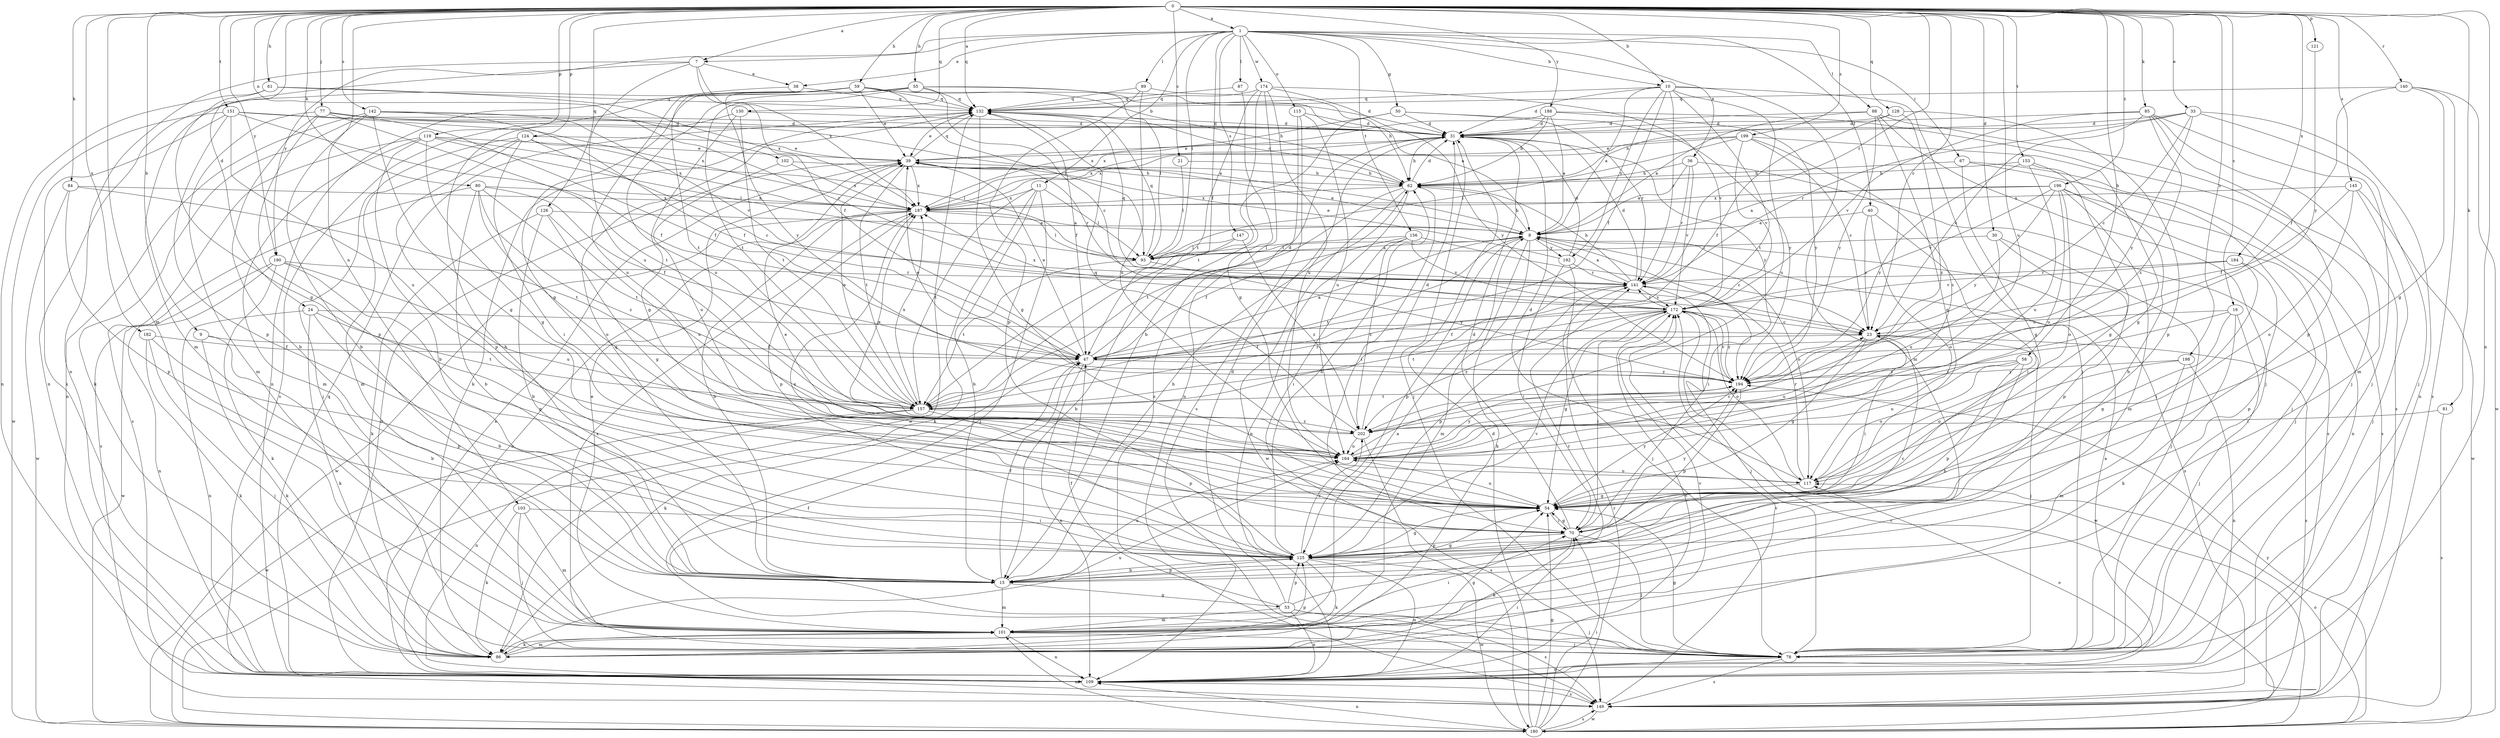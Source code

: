 strict digraph  {
0;
1;
7;
8;
9;
10;
11;
15;
16;
21;
23;
24;
30;
31;
33;
36;
38;
39;
40;
47;
50;
53;
54;
55;
58;
59;
61;
62;
67;
70;
77;
78;
80;
81;
84;
85;
86;
87;
88;
89;
93;
101;
102;
103;
109;
115;
117;
119;
121;
124;
125;
126;
128;
130;
132;
140;
141;
142;
145;
147;
149;
151;
153;
156;
157;
164;
172;
174;
180;
182;
184;
187;
188;
190;
192;
194;
196;
198;
199;
202;
0 -> 1  [label=a];
0 -> 7  [label=a];
0 -> 9  [label=b];
0 -> 10  [label=b];
0 -> 16  [label=c];
0 -> 21  [label=c];
0 -> 23  [label=c];
0 -> 24  [label=d];
0 -> 30  [label=d];
0 -> 33  [label=e];
0 -> 55  [label=h];
0 -> 58  [label=h];
0 -> 59  [label=h];
0 -> 61  [label=h];
0 -> 77  [label=j];
0 -> 80  [label=k];
0 -> 81  [label=k];
0 -> 84  [label=k];
0 -> 85  [label=k];
0 -> 101  [label=m];
0 -> 102  [label=n];
0 -> 103  [label=n];
0 -> 109  [label=n];
0 -> 119  [label=p];
0 -> 121  [label=p];
0 -> 124  [label=p];
0 -> 126  [label=q];
0 -> 128  [label=q];
0 -> 130  [label=q];
0 -> 132  [label=q];
0 -> 140  [label=r];
0 -> 141  [label=r];
0 -> 142  [label=s];
0 -> 145  [label=s];
0 -> 151  [label=t];
0 -> 153  [label=t];
0 -> 164  [label=u];
0 -> 182  [label=x];
0 -> 184  [label=x];
0 -> 188  [label=y];
0 -> 190  [label=y];
0 -> 196  [label=z];
0 -> 198  [label=z];
0 -> 199  [label=z];
1 -> 7  [label=a];
1 -> 10  [label=b];
1 -> 11  [label=b];
1 -> 36  [label=e];
1 -> 38  [label=e];
1 -> 40  [label=f];
1 -> 47  [label=f];
1 -> 50  [label=g];
1 -> 67  [label=i];
1 -> 87  [label=l];
1 -> 88  [label=l];
1 -> 89  [label=l];
1 -> 93  [label=l];
1 -> 115  [label=o];
1 -> 147  [label=s];
1 -> 156  [label=t];
1 -> 174  [label=w];
1 -> 190  [label=y];
7 -> 38  [label=e];
7 -> 47  [label=f];
7 -> 101  [label=m];
7 -> 109  [label=n];
7 -> 164  [label=u];
7 -> 187  [label=x];
8 -> 39  [label=e];
8 -> 62  [label=h];
8 -> 70  [label=i];
8 -> 86  [label=k];
8 -> 93  [label=l];
8 -> 101  [label=m];
8 -> 117  [label=o];
8 -> 125  [label=p];
8 -> 149  [label=s];
8 -> 157  [label=t];
8 -> 192  [label=y];
9 -> 15  [label=b];
9 -> 47  [label=f];
9 -> 86  [label=k];
10 -> 8  [label=a];
10 -> 31  [label=d];
10 -> 47  [label=f];
10 -> 78  [label=j];
10 -> 101  [label=m];
10 -> 132  [label=q];
10 -> 141  [label=r];
10 -> 157  [label=t];
10 -> 164  [label=u];
10 -> 192  [label=y];
11 -> 15  [label=b];
11 -> 78  [label=j];
11 -> 86  [label=k];
11 -> 93  [label=l];
11 -> 157  [label=t];
11 -> 187  [label=x];
15 -> 23  [label=c];
15 -> 47  [label=f];
15 -> 53  [label=g];
15 -> 54  [label=g];
15 -> 62  [label=h];
15 -> 101  [label=m];
15 -> 125  [label=p];
15 -> 132  [label=q];
15 -> 164  [label=u];
16 -> 23  [label=c];
16 -> 54  [label=g];
16 -> 78  [label=j];
16 -> 86  [label=k];
16 -> 202  [label=z];
21 -> 62  [label=h];
21 -> 93  [label=l];
23 -> 47  [label=f];
23 -> 54  [label=g];
23 -> 70  [label=i];
23 -> 78  [label=j];
23 -> 149  [label=s];
23 -> 164  [label=u];
24 -> 15  [label=b];
24 -> 23  [label=c];
24 -> 86  [label=k];
24 -> 109  [label=n];
24 -> 157  [label=t];
30 -> 78  [label=j];
30 -> 93  [label=l];
30 -> 125  [label=p];
30 -> 164  [label=u];
31 -> 39  [label=e];
31 -> 62  [label=h];
31 -> 78  [label=j];
31 -> 187  [label=x];
31 -> 194  [label=y];
33 -> 23  [label=c];
33 -> 31  [label=d];
33 -> 62  [label=h];
33 -> 78  [label=j];
33 -> 109  [label=n];
33 -> 141  [label=r];
33 -> 194  [label=y];
36 -> 8  [label=a];
36 -> 62  [label=h];
36 -> 141  [label=r];
36 -> 149  [label=s];
36 -> 172  [label=v];
38 -> 132  [label=q];
38 -> 149  [label=s];
39 -> 62  [label=h];
39 -> 109  [label=n];
39 -> 132  [label=q];
39 -> 141  [label=r];
39 -> 157  [label=t];
39 -> 187  [label=x];
40 -> 8  [label=a];
40 -> 23  [label=c];
40 -> 70  [label=i];
40 -> 117  [label=o];
47 -> 8  [label=a];
47 -> 31  [label=d];
47 -> 39  [label=e];
47 -> 86  [label=k];
47 -> 109  [label=n];
47 -> 194  [label=y];
50 -> 31  [label=d];
50 -> 141  [label=r];
50 -> 157  [label=t];
50 -> 187  [label=x];
50 -> 194  [label=y];
53 -> 31  [label=d];
53 -> 47  [label=f];
53 -> 78  [label=j];
53 -> 101  [label=m];
53 -> 109  [label=n];
53 -> 125  [label=p];
53 -> 141  [label=r];
53 -> 149  [label=s];
54 -> 39  [label=e];
54 -> 70  [label=i];
54 -> 164  [label=u];
54 -> 194  [label=y];
55 -> 8  [label=a];
55 -> 23  [label=c];
55 -> 54  [label=g];
55 -> 93  [label=l];
55 -> 109  [label=n];
55 -> 132  [label=q];
55 -> 157  [label=t];
55 -> 164  [label=u];
58 -> 15  [label=b];
58 -> 117  [label=o];
58 -> 125  [label=p];
58 -> 164  [label=u];
58 -> 194  [label=y];
59 -> 31  [label=d];
59 -> 39  [label=e];
59 -> 62  [label=h];
59 -> 93  [label=l];
59 -> 109  [label=n];
59 -> 132  [label=q];
59 -> 157  [label=t];
59 -> 164  [label=u];
59 -> 194  [label=y];
61 -> 54  [label=g];
61 -> 109  [label=n];
61 -> 132  [label=q];
61 -> 187  [label=x];
62 -> 31  [label=d];
62 -> 70  [label=i];
62 -> 109  [label=n];
62 -> 132  [label=q];
62 -> 157  [label=t];
62 -> 180  [label=w];
62 -> 187  [label=x];
67 -> 54  [label=g];
67 -> 62  [label=h];
67 -> 78  [label=j];
67 -> 149  [label=s];
70 -> 31  [label=d];
70 -> 54  [label=g];
70 -> 78  [label=j];
70 -> 86  [label=k];
70 -> 125  [label=p];
70 -> 194  [label=y];
77 -> 8  [label=a];
77 -> 15  [label=b];
77 -> 31  [label=d];
77 -> 47  [label=f];
77 -> 101  [label=m];
77 -> 125  [label=p];
77 -> 141  [label=r];
77 -> 157  [label=t];
78 -> 47  [label=f];
78 -> 54  [label=g];
78 -> 109  [label=n];
78 -> 149  [label=s];
78 -> 187  [label=x];
80 -> 15  [label=b];
80 -> 47  [label=f];
80 -> 117  [label=o];
80 -> 149  [label=s];
80 -> 157  [label=t];
80 -> 187  [label=x];
80 -> 202  [label=z];
81 -> 149  [label=s];
81 -> 202  [label=z];
84 -> 125  [label=p];
84 -> 157  [label=t];
84 -> 180  [label=w];
84 -> 187  [label=x];
85 -> 23  [label=c];
85 -> 31  [label=d];
85 -> 78  [label=j];
85 -> 101  [label=m];
85 -> 125  [label=p];
85 -> 172  [label=v];
85 -> 202  [label=z];
86 -> 54  [label=g];
86 -> 101  [label=m];
86 -> 125  [label=p];
86 -> 164  [label=u];
86 -> 172  [label=v];
87 -> 54  [label=g];
87 -> 132  [label=q];
88 -> 8  [label=a];
88 -> 31  [label=d];
88 -> 54  [label=g];
88 -> 78  [label=j];
88 -> 149  [label=s];
88 -> 194  [label=y];
89 -> 62  [label=h];
89 -> 125  [label=p];
89 -> 132  [label=q];
89 -> 164  [label=u];
93 -> 8  [label=a];
93 -> 132  [label=q];
93 -> 157  [label=t];
93 -> 194  [label=y];
101 -> 8  [label=a];
101 -> 39  [label=e];
101 -> 70  [label=i];
101 -> 78  [label=j];
101 -> 86  [label=k];
101 -> 109  [label=n];
102 -> 62  [label=h];
102 -> 164  [label=u];
102 -> 187  [label=x];
103 -> 70  [label=i];
103 -> 78  [label=j];
103 -> 86  [label=k];
103 -> 101  [label=m];
109 -> 8  [label=a];
109 -> 39  [label=e];
109 -> 70  [label=i];
109 -> 117  [label=o];
109 -> 132  [label=q];
109 -> 149  [label=s];
109 -> 172  [label=v];
115 -> 31  [label=d];
115 -> 109  [label=n];
115 -> 149  [label=s];
115 -> 164  [label=u];
117 -> 31  [label=d];
117 -> 54  [label=g];
117 -> 141  [label=r];
119 -> 15  [label=b];
119 -> 39  [label=e];
119 -> 54  [label=g];
119 -> 93  [label=l];
119 -> 101  [label=m];
119 -> 149  [label=s];
119 -> 187  [label=x];
121 -> 194  [label=y];
124 -> 23  [label=c];
124 -> 39  [label=e];
124 -> 70  [label=i];
124 -> 78  [label=j];
124 -> 93  [label=l];
124 -> 101  [label=m];
124 -> 125  [label=p];
125 -> 15  [label=b];
125 -> 54  [label=g];
125 -> 62  [label=h];
125 -> 86  [label=k];
125 -> 109  [label=n];
125 -> 172  [label=v];
125 -> 180  [label=w];
125 -> 187  [label=x];
125 -> 202  [label=z];
126 -> 8  [label=a];
126 -> 15  [label=b];
126 -> 54  [label=g];
126 -> 86  [label=k];
126 -> 164  [label=u];
128 -> 31  [label=d];
128 -> 47  [label=f];
128 -> 125  [label=p];
128 -> 202  [label=z];
130 -> 15  [label=b];
130 -> 31  [label=d];
130 -> 54  [label=g];
130 -> 157  [label=t];
132 -> 31  [label=d];
132 -> 39  [label=e];
132 -> 47  [label=f];
132 -> 54  [label=g];
132 -> 86  [label=k];
132 -> 180  [label=w];
140 -> 47  [label=f];
140 -> 54  [label=g];
140 -> 132  [label=q];
140 -> 149  [label=s];
140 -> 180  [label=w];
141 -> 8  [label=a];
141 -> 31  [label=d];
141 -> 62  [label=h];
141 -> 78  [label=j];
141 -> 125  [label=p];
141 -> 132  [label=q];
141 -> 172  [label=v];
142 -> 15  [label=b];
142 -> 31  [label=d];
142 -> 47  [label=f];
142 -> 54  [label=g];
142 -> 86  [label=k];
142 -> 109  [label=n];
142 -> 172  [label=v];
145 -> 47  [label=f];
145 -> 78  [label=j];
145 -> 117  [label=o];
145 -> 180  [label=w];
145 -> 187  [label=x];
147 -> 15  [label=b];
147 -> 93  [label=l];
147 -> 202  [label=z];
149 -> 172  [label=v];
149 -> 180  [label=w];
151 -> 31  [label=d];
151 -> 47  [label=f];
151 -> 86  [label=k];
151 -> 125  [label=p];
151 -> 164  [label=u];
151 -> 180  [label=w];
151 -> 187  [label=x];
153 -> 15  [label=b];
153 -> 54  [label=g];
153 -> 62  [label=h];
153 -> 164  [label=u];
153 -> 194  [label=y];
156 -> 23  [label=c];
156 -> 47  [label=f];
156 -> 70  [label=i];
156 -> 93  [label=l];
156 -> 172  [label=v];
156 -> 202  [label=z];
157 -> 39  [label=e];
157 -> 109  [label=n];
157 -> 125  [label=p];
157 -> 141  [label=r];
157 -> 180  [label=w];
157 -> 187  [label=x];
157 -> 202  [label=z];
164 -> 23  [label=c];
164 -> 117  [label=o];
164 -> 194  [label=y];
172 -> 23  [label=c];
172 -> 47  [label=f];
172 -> 54  [label=g];
172 -> 70  [label=i];
172 -> 117  [label=o];
172 -> 141  [label=r];
172 -> 157  [label=t];
172 -> 180  [label=w];
172 -> 187  [label=x];
172 -> 194  [label=y];
172 -> 202  [label=z];
174 -> 15  [label=b];
174 -> 132  [label=q];
174 -> 149  [label=s];
174 -> 157  [label=t];
174 -> 164  [label=u];
174 -> 172  [label=v];
174 -> 194  [label=y];
180 -> 31  [label=d];
180 -> 54  [label=g];
180 -> 70  [label=i];
180 -> 101  [label=m];
180 -> 109  [label=n];
180 -> 117  [label=o];
180 -> 141  [label=r];
180 -> 149  [label=s];
180 -> 172  [label=v];
180 -> 194  [label=y];
182 -> 47  [label=f];
182 -> 78  [label=j];
182 -> 86  [label=k];
182 -> 125  [label=p];
184 -> 70  [label=i];
184 -> 125  [label=p];
184 -> 141  [label=r];
184 -> 172  [label=v];
187 -> 8  [label=a];
187 -> 15  [label=b];
187 -> 93  [label=l];
187 -> 109  [label=n];
187 -> 125  [label=p];
187 -> 180  [label=w];
188 -> 8  [label=a];
188 -> 31  [label=d];
188 -> 62  [label=h];
188 -> 78  [label=j];
188 -> 187  [label=x];
188 -> 194  [label=y];
190 -> 86  [label=k];
190 -> 109  [label=n];
190 -> 125  [label=p];
190 -> 141  [label=r];
190 -> 164  [label=u];
190 -> 180  [label=w];
192 -> 31  [label=d];
192 -> 39  [label=e];
192 -> 70  [label=i];
192 -> 78  [label=j];
192 -> 141  [label=r];
194 -> 39  [label=e];
194 -> 125  [label=p];
194 -> 157  [label=t];
194 -> 172  [label=v];
196 -> 8  [label=a];
196 -> 78  [label=j];
196 -> 101  [label=m];
196 -> 109  [label=n];
196 -> 117  [label=o];
196 -> 164  [label=u];
196 -> 172  [label=v];
196 -> 187  [label=x];
196 -> 194  [label=y];
198 -> 101  [label=m];
198 -> 109  [label=n];
198 -> 117  [label=o];
198 -> 194  [label=y];
199 -> 23  [label=c];
199 -> 39  [label=e];
199 -> 54  [label=g];
199 -> 93  [label=l];
199 -> 172  [label=v];
199 -> 187  [label=x];
199 -> 202  [label=z];
202 -> 31  [label=d];
202 -> 132  [label=q];
202 -> 149  [label=s];
202 -> 164  [label=u];
202 -> 187  [label=x];
}
